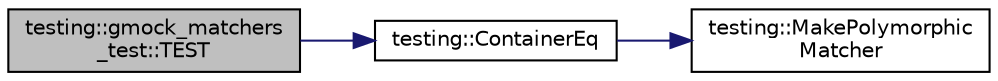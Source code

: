 digraph "testing::gmock_matchers_test::TEST"
{
  edge [fontname="Helvetica",fontsize="10",labelfontname="Helvetica",labelfontsize="10"];
  node [fontname="Helvetica",fontsize="10",shape=record];
  rankdir="LR";
  Node1607 [label="testing::gmock_matchers\l_test::TEST",height=0.2,width=0.4,color="black", fillcolor="grey75", style="filled", fontcolor="black"];
  Node1607 -> Node1608 [color="midnightblue",fontsize="10",style="solid",fontname="Helvetica"];
  Node1608 [label="testing::ContainerEq",height=0.2,width=0.4,color="black", fillcolor="white", style="filled",URL="$d0/d75/namespacetesting.html#a5928ffc4e976a4da981512c422792840"];
  Node1608 -> Node1609 [color="midnightblue",fontsize="10",style="solid",fontname="Helvetica"];
  Node1609 [label="testing::MakePolymorphic\lMatcher",height=0.2,width=0.4,color="black", fillcolor="white", style="filled",URL="$d0/d75/namespacetesting.html#a667ca94f190ec2e17ee2fbfdb7d3da04"];
}
